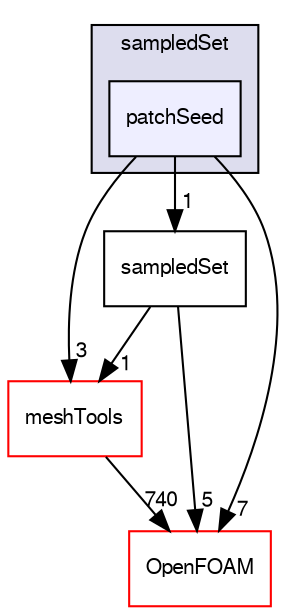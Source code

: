 digraph "src/sampling/sampledSet/patchSeed" {
  bgcolor=transparent;
  compound=true
  node [ fontsize="10", fontname="FreeSans"];
  edge [ labelfontsize="10", labelfontname="FreeSans"];
  subgraph clusterdir_8b5e667856203d1590a744034ba627a3 {
    graph [ bgcolor="#ddddee", pencolor="black", label="sampledSet" fontname="FreeSans", fontsize="10", URL="dir_8b5e667856203d1590a744034ba627a3.html"]
  dir_9de456046b9b7cb9cc68ae6f1135c953 [shape=box, label="patchSeed", style="filled", fillcolor="#eeeeff", pencolor="black", URL="dir_9de456046b9b7cb9cc68ae6f1135c953.html"];
  }
  dir_ae30ad0bef50cf391b24c614251bb9fd [shape=box label="meshTools" color="red" URL="dir_ae30ad0bef50cf391b24c614251bb9fd.html"];
  dir_548bfa904a2e5ae4da728d756cdd2146 [shape=box label="sampledSet" URL="dir_548bfa904a2e5ae4da728d756cdd2146.html"];
  dir_c5473ff19b20e6ec4dfe5c310b3778a8 [shape=box label="OpenFOAM" color="red" URL="dir_c5473ff19b20e6ec4dfe5c310b3778a8.html"];
  dir_9de456046b9b7cb9cc68ae6f1135c953->dir_ae30ad0bef50cf391b24c614251bb9fd [headlabel="3", labeldistance=1.5 headhref="dir_002440_001560.html"];
  dir_9de456046b9b7cb9cc68ae6f1135c953->dir_548bfa904a2e5ae4da728d756cdd2146 [headlabel="1", labeldistance=1.5 headhref="dir_002440_002442.html"];
  dir_9de456046b9b7cb9cc68ae6f1135c953->dir_c5473ff19b20e6ec4dfe5c310b3778a8 [headlabel="7", labeldistance=1.5 headhref="dir_002440_001706.html"];
  dir_ae30ad0bef50cf391b24c614251bb9fd->dir_c5473ff19b20e6ec4dfe5c310b3778a8 [headlabel="740", labeldistance=1.5 headhref="dir_001560_001706.html"];
  dir_548bfa904a2e5ae4da728d756cdd2146->dir_ae30ad0bef50cf391b24c614251bb9fd [headlabel="1", labeldistance=1.5 headhref="dir_002442_001560.html"];
  dir_548bfa904a2e5ae4da728d756cdd2146->dir_c5473ff19b20e6ec4dfe5c310b3778a8 [headlabel="5", labeldistance=1.5 headhref="dir_002442_001706.html"];
}
